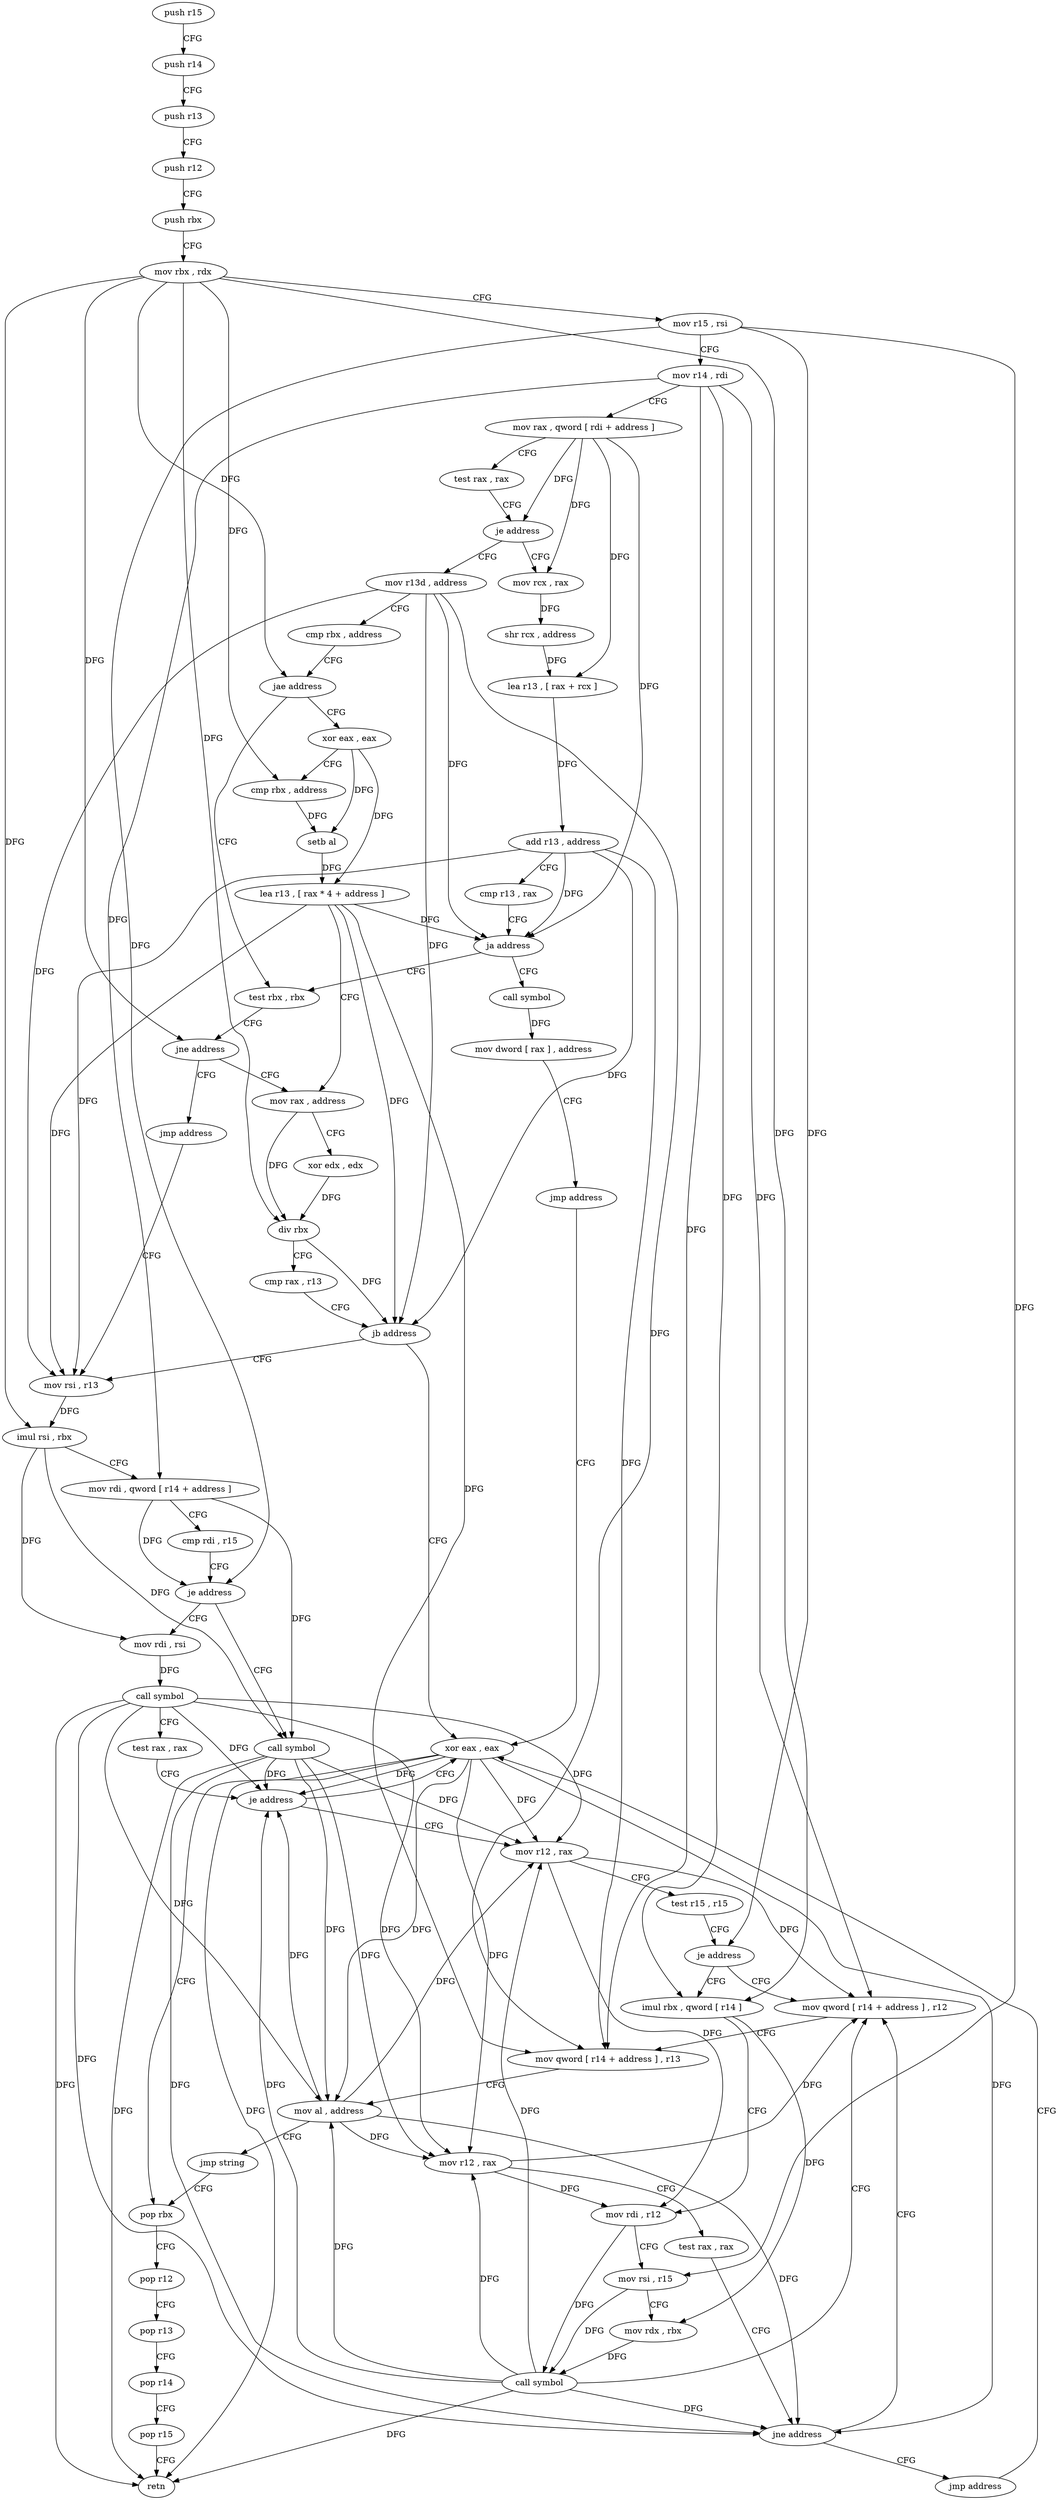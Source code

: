 digraph "func" {
"167008" [label = "push r15" ]
"167010" [label = "push r14" ]
"167012" [label = "push r13" ]
"167014" [label = "push r12" ]
"167016" [label = "push rbx" ]
"167017" [label = "mov rbx , rdx" ]
"167020" [label = "mov r15 , rsi" ]
"167023" [label = "mov r14 , rdi" ]
"167026" [label = "mov rax , qword [ rdi + address ]" ]
"167030" [label = "test rax , rax" ]
"167033" [label = "je address" ]
"167070" [label = "mov r13d , address" ]
"167035" [label = "mov rcx , rax" ]
"167076" [label = "cmp rbx , address" ]
"167080" [label = "jae address" ]
"167089" [label = "xor eax , eax" ]
"167082" [label = "test rbx , rbx" ]
"167038" [label = "shr rcx , address" ]
"167041" [label = "lea r13 , [ rax + rcx ]" ]
"167045" [label = "add r13 , address" ]
"167049" [label = "cmp r13 , rax" ]
"167052" [label = "ja address" ]
"167054" [label = "call symbol" ]
"167091" [label = "cmp rbx , address" ]
"167095" [label = "setb al" ]
"167098" [label = "lea r13 , [ rax * 4 + address ]" ]
"167106" [label = "mov rax , address" ]
"167085" [label = "jne address" ]
"167087" [label = "jmp address" ]
"167059" [label = "mov dword [ rax ] , address" ]
"167065" [label = "jmp address" ]
"167205" [label = "xor eax , eax" ]
"167207" [label = "pop rbx" ]
"167123" [label = "mov rsi , r13" ]
"167126" [label = "imul rsi , rbx" ]
"167130" [label = "mov rdi , qword [ r14 + address ]" ]
"167134" [label = "cmp rdi , r15" ]
"167137" [label = "je address" ]
"167154" [label = "mov rdi , rsi" ]
"167139" [label = "call symbol" ]
"167113" [label = "xor edx , edx" ]
"167115" [label = "div rbx" ]
"167118" [label = "cmp rax , r13" ]
"167121" [label = "jb address" ]
"167157" [label = "call symbol" ]
"167162" [label = "test rax , rax" ]
"167165" [label = "je address" ]
"167167" [label = "mov r12 , rax" ]
"167144" [label = "mov r12 , rax" ]
"167147" [label = "test rax , rax" ]
"167150" [label = "jne address" ]
"167193" [label = "mov qword [ r14 + address ] , r12" ]
"167152" [label = "jmp address" ]
"167170" [label = "test r15 , r15" ]
"167173" [label = "je address" ]
"167175" [label = "imul rbx , qword [ r14 ]" ]
"167197" [label = "mov qword [ r14 + address ] , r13" ]
"167201" [label = "mov al , address" ]
"167203" [label = "jmp string" ]
"167179" [label = "mov rdi , r12" ]
"167182" [label = "mov rsi , r15" ]
"167185" [label = "mov rdx , rbx" ]
"167188" [label = "call symbol" ]
"167208" [label = "pop r12" ]
"167210" [label = "pop r13" ]
"167212" [label = "pop r14" ]
"167214" [label = "pop r15" ]
"167216" [label = "retn" ]
"167008" -> "167010" [ label = "CFG" ]
"167010" -> "167012" [ label = "CFG" ]
"167012" -> "167014" [ label = "CFG" ]
"167014" -> "167016" [ label = "CFG" ]
"167016" -> "167017" [ label = "CFG" ]
"167017" -> "167020" [ label = "CFG" ]
"167017" -> "167080" [ label = "DFG" ]
"167017" -> "167091" [ label = "DFG" ]
"167017" -> "167085" [ label = "DFG" ]
"167017" -> "167115" [ label = "DFG" ]
"167017" -> "167126" [ label = "DFG" ]
"167017" -> "167175" [ label = "DFG" ]
"167020" -> "167023" [ label = "CFG" ]
"167020" -> "167137" [ label = "DFG" ]
"167020" -> "167173" [ label = "DFG" ]
"167020" -> "167182" [ label = "DFG" ]
"167023" -> "167026" [ label = "CFG" ]
"167023" -> "167130" [ label = "DFG" ]
"167023" -> "167193" [ label = "DFG" ]
"167023" -> "167197" [ label = "DFG" ]
"167023" -> "167175" [ label = "DFG" ]
"167026" -> "167030" [ label = "CFG" ]
"167026" -> "167033" [ label = "DFG" ]
"167026" -> "167035" [ label = "DFG" ]
"167026" -> "167041" [ label = "DFG" ]
"167026" -> "167052" [ label = "DFG" ]
"167030" -> "167033" [ label = "CFG" ]
"167033" -> "167070" [ label = "CFG" ]
"167033" -> "167035" [ label = "CFG" ]
"167070" -> "167076" [ label = "CFG" ]
"167070" -> "167052" [ label = "DFG" ]
"167070" -> "167121" [ label = "DFG" ]
"167070" -> "167123" [ label = "DFG" ]
"167070" -> "167197" [ label = "DFG" ]
"167035" -> "167038" [ label = "DFG" ]
"167076" -> "167080" [ label = "CFG" ]
"167080" -> "167089" [ label = "CFG" ]
"167080" -> "167082" [ label = "CFG" ]
"167089" -> "167091" [ label = "CFG" ]
"167089" -> "167095" [ label = "DFG" ]
"167089" -> "167098" [ label = "DFG" ]
"167082" -> "167085" [ label = "CFG" ]
"167038" -> "167041" [ label = "DFG" ]
"167041" -> "167045" [ label = "DFG" ]
"167045" -> "167049" [ label = "CFG" ]
"167045" -> "167052" [ label = "DFG" ]
"167045" -> "167121" [ label = "DFG" ]
"167045" -> "167123" [ label = "DFG" ]
"167045" -> "167197" [ label = "DFG" ]
"167049" -> "167052" [ label = "CFG" ]
"167052" -> "167082" [ label = "CFG" ]
"167052" -> "167054" [ label = "CFG" ]
"167054" -> "167059" [ label = "DFG" ]
"167091" -> "167095" [ label = "DFG" ]
"167095" -> "167098" [ label = "DFG" ]
"167098" -> "167106" [ label = "CFG" ]
"167098" -> "167052" [ label = "DFG" ]
"167098" -> "167121" [ label = "DFG" ]
"167098" -> "167123" [ label = "DFG" ]
"167098" -> "167197" [ label = "DFG" ]
"167106" -> "167113" [ label = "CFG" ]
"167106" -> "167115" [ label = "DFG" ]
"167085" -> "167106" [ label = "CFG" ]
"167085" -> "167087" [ label = "CFG" ]
"167087" -> "167123" [ label = "CFG" ]
"167059" -> "167065" [ label = "CFG" ]
"167065" -> "167205" [ label = "CFG" ]
"167205" -> "167207" [ label = "CFG" ]
"167205" -> "167216" [ label = "DFG" ]
"167205" -> "167165" [ label = "DFG" ]
"167205" -> "167144" [ label = "DFG" ]
"167205" -> "167150" [ label = "DFG" ]
"167205" -> "167167" [ label = "DFG" ]
"167205" -> "167201" [ label = "DFG" ]
"167207" -> "167208" [ label = "CFG" ]
"167123" -> "167126" [ label = "DFG" ]
"167126" -> "167130" [ label = "CFG" ]
"167126" -> "167154" [ label = "DFG" ]
"167126" -> "167139" [ label = "DFG" ]
"167130" -> "167134" [ label = "CFG" ]
"167130" -> "167137" [ label = "DFG" ]
"167130" -> "167139" [ label = "DFG" ]
"167134" -> "167137" [ label = "CFG" ]
"167137" -> "167154" [ label = "CFG" ]
"167137" -> "167139" [ label = "CFG" ]
"167154" -> "167157" [ label = "DFG" ]
"167139" -> "167144" [ label = "DFG" ]
"167139" -> "167165" [ label = "DFG" ]
"167139" -> "167216" [ label = "DFG" ]
"167139" -> "167150" [ label = "DFG" ]
"167139" -> "167167" [ label = "DFG" ]
"167139" -> "167201" [ label = "DFG" ]
"167113" -> "167115" [ label = "DFG" ]
"167115" -> "167118" [ label = "CFG" ]
"167115" -> "167121" [ label = "DFG" ]
"167118" -> "167121" [ label = "CFG" ]
"167121" -> "167205" [ label = "CFG" ]
"167121" -> "167123" [ label = "CFG" ]
"167157" -> "167162" [ label = "CFG" ]
"167157" -> "167216" [ label = "DFG" ]
"167157" -> "167165" [ label = "DFG" ]
"167157" -> "167144" [ label = "DFG" ]
"167157" -> "167150" [ label = "DFG" ]
"167157" -> "167167" [ label = "DFG" ]
"167157" -> "167201" [ label = "DFG" ]
"167162" -> "167165" [ label = "CFG" ]
"167165" -> "167205" [ label = "CFG" ]
"167165" -> "167167" [ label = "CFG" ]
"167167" -> "167170" [ label = "CFG" ]
"167167" -> "167193" [ label = "DFG" ]
"167167" -> "167179" [ label = "DFG" ]
"167144" -> "167147" [ label = "CFG" ]
"167144" -> "167193" [ label = "DFG" ]
"167144" -> "167179" [ label = "DFG" ]
"167147" -> "167150" [ label = "CFG" ]
"167150" -> "167193" [ label = "CFG" ]
"167150" -> "167152" [ label = "CFG" ]
"167193" -> "167197" [ label = "CFG" ]
"167152" -> "167205" [ label = "CFG" ]
"167170" -> "167173" [ label = "CFG" ]
"167173" -> "167193" [ label = "CFG" ]
"167173" -> "167175" [ label = "CFG" ]
"167175" -> "167179" [ label = "CFG" ]
"167175" -> "167185" [ label = "DFG" ]
"167197" -> "167201" [ label = "CFG" ]
"167201" -> "167203" [ label = "CFG" ]
"167201" -> "167165" [ label = "DFG" ]
"167201" -> "167144" [ label = "DFG" ]
"167201" -> "167150" [ label = "DFG" ]
"167201" -> "167167" [ label = "DFG" ]
"167203" -> "167207" [ label = "CFG" ]
"167179" -> "167182" [ label = "CFG" ]
"167179" -> "167188" [ label = "DFG" ]
"167182" -> "167185" [ label = "CFG" ]
"167182" -> "167188" [ label = "DFG" ]
"167185" -> "167188" [ label = "DFG" ]
"167188" -> "167193" [ label = "CFG" ]
"167188" -> "167165" [ label = "DFG" ]
"167188" -> "167144" [ label = "DFG" ]
"167188" -> "167150" [ label = "DFG" ]
"167188" -> "167167" [ label = "DFG" ]
"167188" -> "167201" [ label = "DFG" ]
"167188" -> "167216" [ label = "DFG" ]
"167208" -> "167210" [ label = "CFG" ]
"167210" -> "167212" [ label = "CFG" ]
"167212" -> "167214" [ label = "CFG" ]
"167214" -> "167216" [ label = "CFG" ]
}
